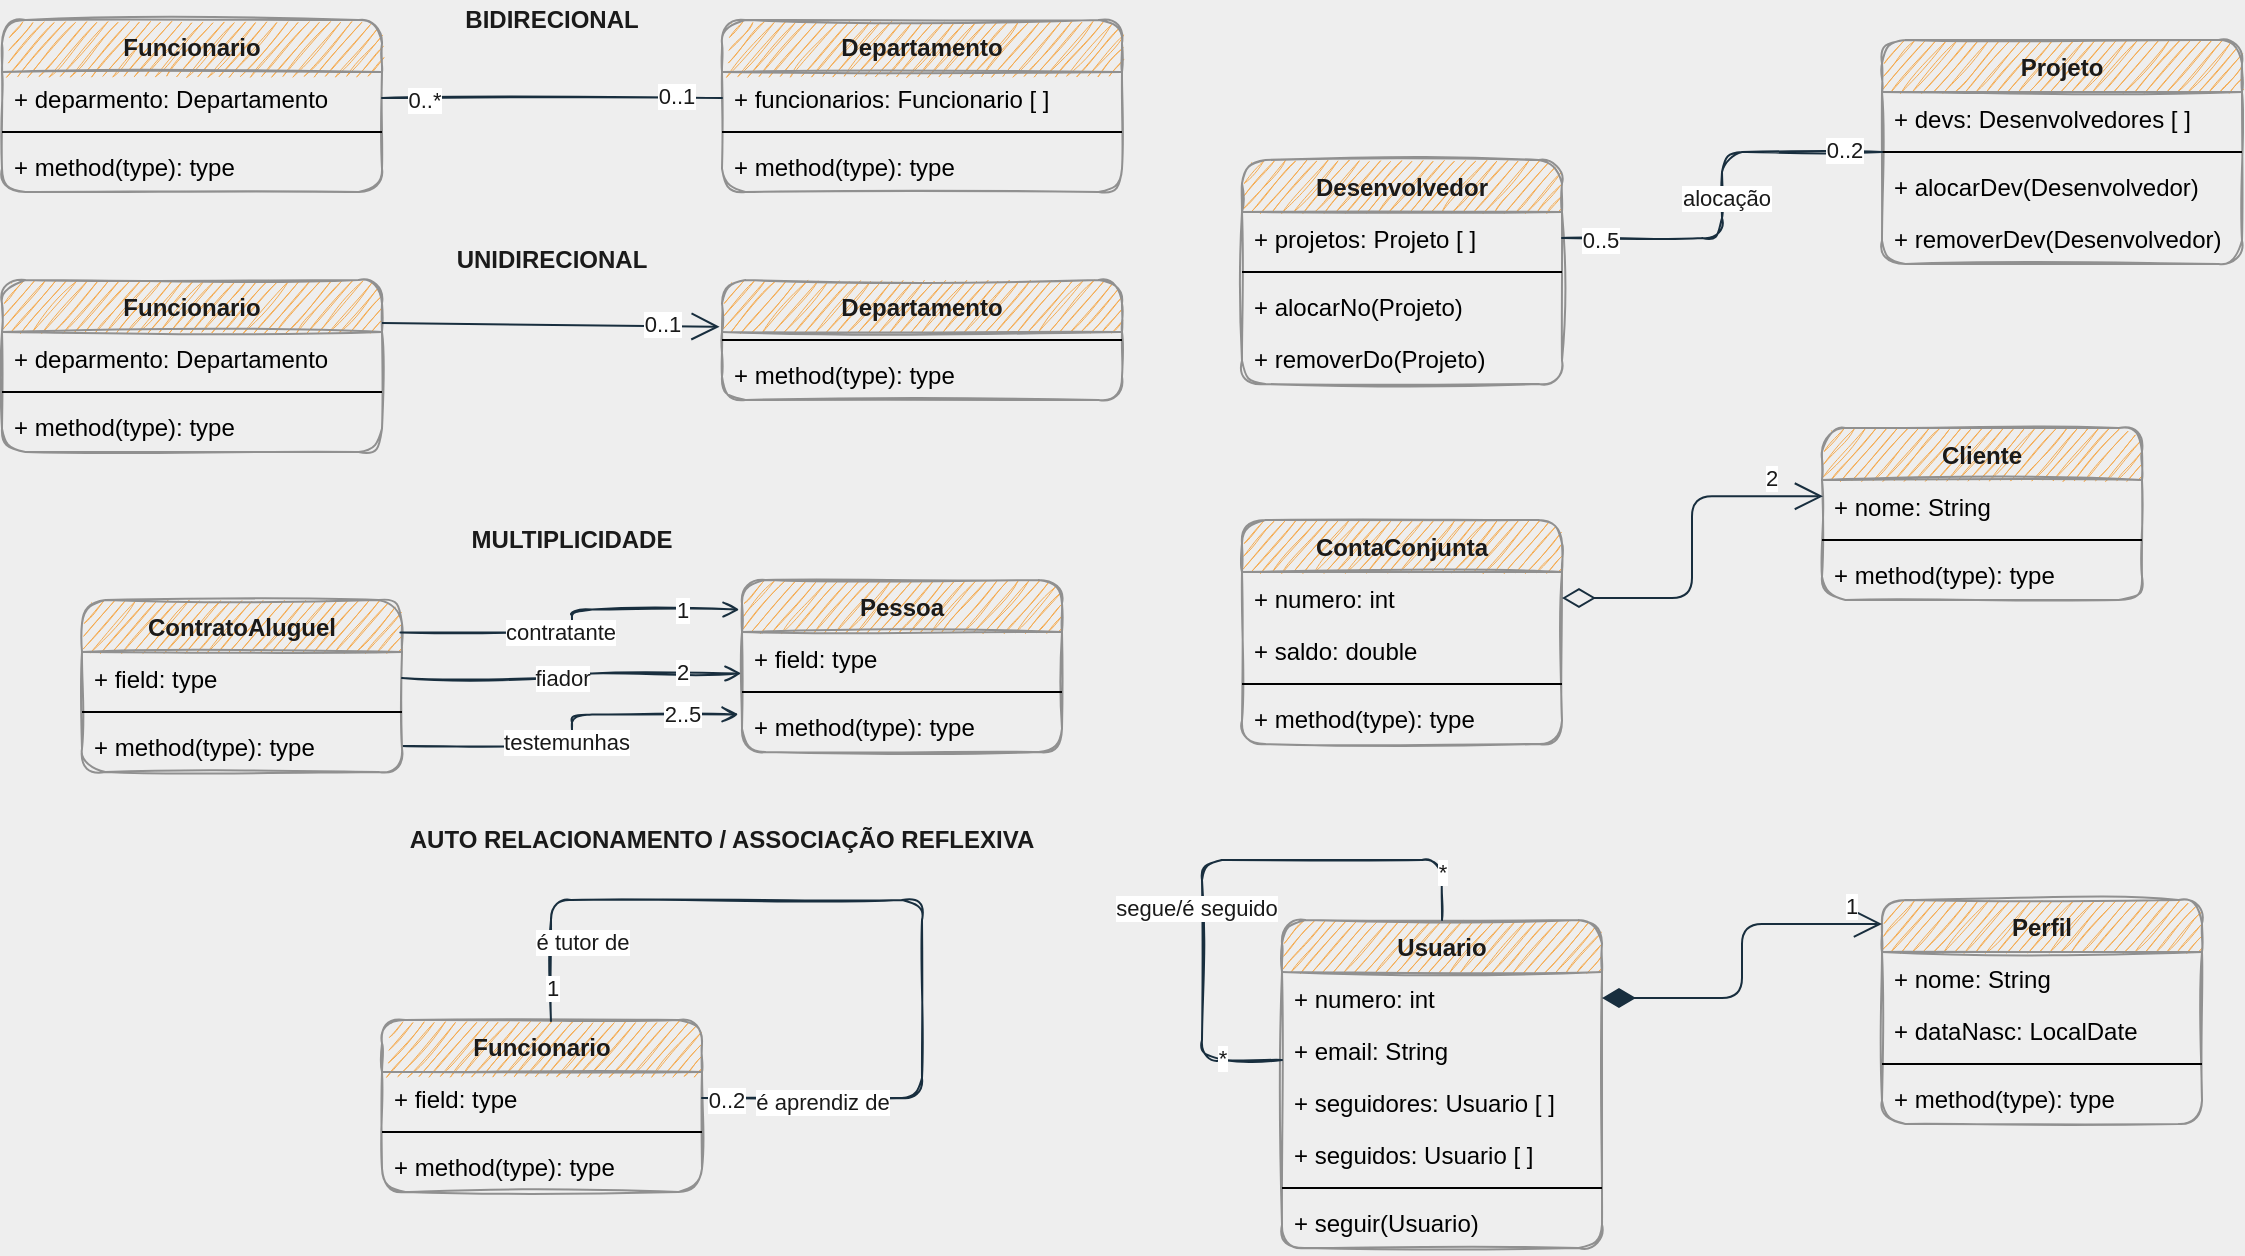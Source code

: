 <mxfile version="14.1.8" type="device"><diagram id="pAHafI9YXkkwgROdihZZ" name="diagrama"><mxGraphModel dx="791" dy="459" grid="1" gridSize="10" guides="1" tooltips="1" connect="1" arrows="1" fold="1" page="1" pageScale="1" pageWidth="1169" pageHeight="827" background="#EEEEEE" math="0" shadow="0"><root><mxCell id="0"/><mxCell id="1" parent="0"/><mxCell id="l0jwRPlSElRByN_WcdFk-5" value="Funcionario" style="swimlane;fontStyle=1;align=center;verticalAlign=top;childLayout=stackLayout;horizontal=1;startSize=26;horizontalStack=0;resizeParent=1;resizeParentMax=0;resizeLast=0;collapsible=1;marginBottom=0;rounded=1;sketch=1;strokeColor=#909090;fillColor=#F5AB50;fontColor=#1A1A1A;" vertex="1" parent="1"><mxGeometry x="10" y="20" width="190" height="86" as="geometry"/></mxCell><mxCell id="l0jwRPlSElRByN_WcdFk-6" value="+ deparmento: Departamento" style="text;strokeColor=none;fillColor=none;align=left;verticalAlign=top;spacingLeft=4;spacingRight=4;overflow=hidden;rotatable=0;points=[[0,0.5],[1,0.5]];portConstraint=eastwest;" vertex="1" parent="l0jwRPlSElRByN_WcdFk-5"><mxGeometry y="26" width="190" height="26" as="geometry"/></mxCell><mxCell id="l0jwRPlSElRByN_WcdFk-7" value="" style="line;strokeWidth=1;fillColor=none;align=left;verticalAlign=middle;spacingTop=-1;spacingLeft=3;spacingRight=3;rotatable=0;labelPosition=right;points=[];portConstraint=eastwest;" vertex="1" parent="l0jwRPlSElRByN_WcdFk-5"><mxGeometry y="52" width="190" height="8" as="geometry"/></mxCell><mxCell id="l0jwRPlSElRByN_WcdFk-8" value="+ method(type): type" style="text;strokeColor=none;fillColor=none;align=left;verticalAlign=top;spacingLeft=4;spacingRight=4;overflow=hidden;rotatable=0;points=[[0,0.5],[1,0.5]];portConstraint=eastwest;" vertex="1" parent="l0jwRPlSElRByN_WcdFk-5"><mxGeometry y="60" width="190" height="26" as="geometry"/></mxCell><mxCell id="l0jwRPlSElRByN_WcdFk-9" value="Departamento" style="swimlane;fontStyle=1;align=center;verticalAlign=top;childLayout=stackLayout;horizontal=1;startSize=26;horizontalStack=0;resizeParent=1;resizeParentMax=0;resizeLast=0;collapsible=1;marginBottom=0;rounded=1;sketch=1;strokeColor=#909090;fillColor=#F5AB50;fontColor=#1A1A1A;" vertex="1" parent="1"><mxGeometry x="370" y="20" width="200" height="86" as="geometry"/></mxCell><mxCell id="l0jwRPlSElRByN_WcdFk-10" value="+ funcionarios: Funcionario [ ]" style="text;strokeColor=none;fillColor=none;align=left;verticalAlign=top;spacingLeft=4;spacingRight=4;overflow=hidden;rotatable=0;points=[[0,0.5],[1,0.5]];portConstraint=eastwest;" vertex="1" parent="l0jwRPlSElRByN_WcdFk-9"><mxGeometry y="26" width="200" height="26" as="geometry"/></mxCell><mxCell id="l0jwRPlSElRByN_WcdFk-11" value="" style="line;strokeWidth=1;fillColor=none;align=left;verticalAlign=middle;spacingTop=-1;spacingLeft=3;spacingRight=3;rotatable=0;labelPosition=right;points=[];portConstraint=eastwest;" vertex="1" parent="l0jwRPlSElRByN_WcdFk-9"><mxGeometry y="52" width="200" height="8" as="geometry"/></mxCell><mxCell id="l0jwRPlSElRByN_WcdFk-12" value="+ method(type): type" style="text;strokeColor=none;fillColor=none;align=left;verticalAlign=top;spacingLeft=4;spacingRight=4;overflow=hidden;rotatable=0;points=[[0,0.5],[1,0.5]];portConstraint=eastwest;" vertex="1" parent="l0jwRPlSElRByN_WcdFk-9"><mxGeometry y="60" width="200" height="26" as="geometry"/></mxCell><mxCell id="l0jwRPlSElRByN_WcdFk-13" style="edgeStyle=orthogonalEdgeStyle;curved=0;rounded=1;sketch=1;orthogonalLoop=1;jettySize=auto;html=1;entryX=0;entryY=0.5;entryDx=0;entryDy=0;strokeColor=#182E3E;fontColor=#1A1A1A;endArrow=none;endFill=0;" edge="1" parent="1" source="l0jwRPlSElRByN_WcdFk-6" target="l0jwRPlSElRByN_WcdFk-10"><mxGeometry relative="1" as="geometry"/></mxCell><mxCell id="l0jwRPlSElRByN_WcdFk-14" value="0..1" style="edgeLabel;html=1;align=center;verticalAlign=middle;resizable=0;points=[];fontColor=#1A1A1A;" vertex="1" connectable="0" parent="l0jwRPlSElRByN_WcdFk-13"><mxGeometry x="0.727" y="1" relative="1" as="geometry"><mxPoint as="offset"/></mxGeometry></mxCell><mxCell id="l0jwRPlSElRByN_WcdFk-15" value="0..*" style="edgeLabel;html=1;align=center;verticalAlign=middle;resizable=0;points=[];fontColor=#1A1A1A;" vertex="1" connectable="0" parent="l0jwRPlSElRByN_WcdFk-13"><mxGeometry x="-0.897" y="-1" relative="1" as="geometry"><mxPoint x="11.43" as="offset"/></mxGeometry></mxCell><mxCell id="l0jwRPlSElRByN_WcdFk-16" value="BIDIRECIONAL" style="text;html=1;strokeColor=none;fillColor=none;align=center;verticalAlign=middle;whiteSpace=wrap;rounded=0;sketch=1;fontColor=#1A1A1A;fontStyle=1" vertex="1" parent="1"><mxGeometry x="230" y="10" width="110" height="20" as="geometry"/></mxCell><mxCell id="l0jwRPlSElRByN_WcdFk-17" value="Funcionario" style="swimlane;fontStyle=1;align=center;verticalAlign=top;childLayout=stackLayout;horizontal=1;startSize=26;horizontalStack=0;resizeParent=1;resizeParentMax=0;resizeLast=0;collapsible=1;marginBottom=0;rounded=1;sketch=1;strokeColor=#909090;fillColor=#F5AB50;fontColor=#1A1A1A;" vertex="1" parent="1"><mxGeometry x="10" y="150" width="190" height="86" as="geometry"/></mxCell><mxCell id="l0jwRPlSElRByN_WcdFk-18" value="+ deparmento: Departamento" style="text;strokeColor=none;fillColor=none;align=left;verticalAlign=top;spacingLeft=4;spacingRight=4;overflow=hidden;rotatable=0;points=[[0,0.5],[1,0.5]];portConstraint=eastwest;" vertex="1" parent="l0jwRPlSElRByN_WcdFk-17"><mxGeometry y="26" width="190" height="26" as="geometry"/></mxCell><mxCell id="l0jwRPlSElRByN_WcdFk-19" value="" style="line;strokeWidth=1;fillColor=none;align=left;verticalAlign=middle;spacingTop=-1;spacingLeft=3;spacingRight=3;rotatable=0;labelPosition=right;points=[];portConstraint=eastwest;" vertex="1" parent="l0jwRPlSElRByN_WcdFk-17"><mxGeometry y="52" width="190" height="8" as="geometry"/></mxCell><mxCell id="l0jwRPlSElRByN_WcdFk-20" value="+ method(type): type" style="text;strokeColor=none;fillColor=none;align=left;verticalAlign=top;spacingLeft=4;spacingRight=4;overflow=hidden;rotatable=0;points=[[0,0.5],[1,0.5]];portConstraint=eastwest;" vertex="1" parent="l0jwRPlSElRByN_WcdFk-17"><mxGeometry y="60" width="190" height="26" as="geometry"/></mxCell><mxCell id="l0jwRPlSElRByN_WcdFk-21" value="Departamento" style="swimlane;fontStyle=1;align=center;verticalAlign=top;childLayout=stackLayout;horizontal=1;startSize=26;horizontalStack=0;resizeParent=1;resizeParentMax=0;resizeLast=0;collapsible=1;marginBottom=0;rounded=1;sketch=1;strokeColor=#909090;fillColor=#F5AB50;fontColor=#1A1A1A;" vertex="1" parent="1"><mxGeometry x="370" y="150" width="200" height="60" as="geometry"/></mxCell><mxCell id="l0jwRPlSElRByN_WcdFk-23" value="" style="line;strokeWidth=1;fillColor=none;align=left;verticalAlign=middle;spacingTop=-1;spacingLeft=3;spacingRight=3;rotatable=0;labelPosition=right;points=[];portConstraint=eastwest;" vertex="1" parent="l0jwRPlSElRByN_WcdFk-21"><mxGeometry y="26" width="200" height="8" as="geometry"/></mxCell><mxCell id="l0jwRPlSElRByN_WcdFk-24" value="+ method(type): type" style="text;strokeColor=none;fillColor=none;align=left;verticalAlign=top;spacingLeft=4;spacingRight=4;overflow=hidden;rotatable=0;points=[[0,0.5],[1,0.5]];portConstraint=eastwest;" vertex="1" parent="l0jwRPlSElRByN_WcdFk-21"><mxGeometry y="34" width="200" height="26" as="geometry"/></mxCell><mxCell id="l0jwRPlSElRByN_WcdFk-28" value="" style="endArrow=open;endFill=1;endSize=12;html=1;strokeColor=#182E3E;fontColor=#1A1A1A;exitX=1;exitY=0.25;exitDx=0;exitDy=0;entryX=-0.006;entryY=0.39;entryDx=0;entryDy=0;entryPerimeter=0;" edge="1" parent="1" source="l0jwRPlSElRByN_WcdFk-17" target="l0jwRPlSElRByN_WcdFk-21"><mxGeometry width="160" relative="1" as="geometry"><mxPoint x="230" y="220" as="sourcePoint"/><mxPoint x="390" y="220" as="targetPoint"/></mxGeometry></mxCell><mxCell id="l0jwRPlSElRByN_WcdFk-29" value="0..1" style="edgeLabel;html=1;align=center;verticalAlign=middle;resizable=0;points=[];fontColor=#1A1A1A;" vertex="1" connectable="0" parent="l0jwRPlSElRByN_WcdFk-28"><mxGeometry x="0.66" y="1" relative="1" as="geometry"><mxPoint as="offset"/></mxGeometry></mxCell><mxCell id="l0jwRPlSElRByN_WcdFk-30" value="UNIDIRECIONAL" style="text;html=1;strokeColor=none;fillColor=none;align=center;verticalAlign=middle;whiteSpace=wrap;rounded=0;sketch=1;fontColor=#1A1A1A;fontStyle=1" vertex="1" parent="1"><mxGeometry x="230" y="130" width="110" height="20" as="geometry"/></mxCell><mxCell id="l0jwRPlSElRByN_WcdFk-51" style="edgeStyle=orthogonalEdgeStyle;curved=0;rounded=1;sketch=1;orthogonalLoop=1;jettySize=auto;html=1;exitX=1;exitY=0.5;exitDx=0;exitDy=0;entryX=-0.011;entryY=0.277;entryDx=0;entryDy=0;entryPerimeter=0;endArrow=open;endFill=0;strokeColor=#182E3E;fontColor=#1A1A1A;" edge="1" parent="1" source="l0jwRPlSElRByN_WcdFk-34" target="l0jwRPlSElRByN_WcdFk-38"><mxGeometry relative="1" as="geometry"><Array as="points"><mxPoint x="295" y="383"/><mxPoint x="295" y="367"/></Array></mxGeometry></mxCell><mxCell id="l0jwRPlSElRByN_WcdFk-52" value="testemunhas" style="edgeLabel;html=1;align=center;verticalAlign=middle;resizable=0;points=[];fontColor=#1A1A1A;" vertex="1" connectable="0" parent="l0jwRPlSElRByN_WcdFk-51"><mxGeometry x="-0.114" y="2" relative="1" as="geometry"><mxPoint as="offset"/></mxGeometry></mxCell><mxCell id="l0jwRPlSElRByN_WcdFk-53" value="2..5" style="edgeLabel;html=1;align=center;verticalAlign=middle;resizable=0;points=[];fontColor=#1A1A1A;" vertex="1" connectable="0" parent="l0jwRPlSElRByN_WcdFk-51"><mxGeometry x="0.814" relative="1" as="geometry"><mxPoint x="-11.33" as="offset"/></mxGeometry></mxCell><mxCell id="l0jwRPlSElRByN_WcdFk-31" value="ContratoAluguel" style="swimlane;fontStyle=1;align=center;verticalAlign=top;childLayout=stackLayout;horizontal=1;startSize=26;horizontalStack=0;resizeParent=1;resizeParentMax=0;resizeLast=0;collapsible=1;marginBottom=0;rounded=1;sketch=1;strokeColor=#909090;fillColor=#F5AB50;fontColor=#1A1A1A;" vertex="1" parent="1"><mxGeometry x="50" y="310" width="160" height="86" as="geometry"/></mxCell><mxCell id="l0jwRPlSElRByN_WcdFk-32" value="+ field: type" style="text;strokeColor=none;fillColor=none;align=left;verticalAlign=top;spacingLeft=4;spacingRight=4;overflow=hidden;rotatable=0;points=[[0,0.5],[1,0.5]];portConstraint=eastwest;" vertex="1" parent="l0jwRPlSElRByN_WcdFk-31"><mxGeometry y="26" width="160" height="26" as="geometry"/></mxCell><mxCell id="l0jwRPlSElRByN_WcdFk-33" value="" style="line;strokeWidth=1;fillColor=none;align=left;verticalAlign=middle;spacingTop=-1;spacingLeft=3;spacingRight=3;rotatable=0;labelPosition=right;points=[];portConstraint=eastwest;" vertex="1" parent="l0jwRPlSElRByN_WcdFk-31"><mxGeometry y="52" width="160" height="8" as="geometry"/></mxCell><mxCell id="l0jwRPlSElRByN_WcdFk-34" value="+ method(type): type" style="text;strokeColor=none;fillColor=none;align=left;verticalAlign=top;spacingLeft=4;spacingRight=4;overflow=hidden;rotatable=0;points=[[0,0.5],[1,0.5]];portConstraint=eastwest;" vertex="1" parent="l0jwRPlSElRByN_WcdFk-31"><mxGeometry y="60" width="160" height="26" as="geometry"/></mxCell><mxCell id="l0jwRPlSElRByN_WcdFk-35" value="Pessoa" style="swimlane;fontStyle=1;align=center;verticalAlign=top;childLayout=stackLayout;horizontal=1;startSize=26;horizontalStack=0;resizeParent=1;resizeParentMax=0;resizeLast=0;collapsible=1;marginBottom=0;rounded=1;sketch=1;strokeColor=#909090;fillColor=#F5AB50;fontColor=#1A1A1A;" vertex="1" parent="1"><mxGeometry x="380" y="300" width="160" height="86" as="geometry"/></mxCell><mxCell id="l0jwRPlSElRByN_WcdFk-36" value="+ field: type" style="text;strokeColor=none;fillColor=none;align=left;verticalAlign=top;spacingLeft=4;spacingRight=4;overflow=hidden;rotatable=0;points=[[0,0.5],[1,0.5]];portConstraint=eastwest;" vertex="1" parent="l0jwRPlSElRByN_WcdFk-35"><mxGeometry y="26" width="160" height="26" as="geometry"/></mxCell><mxCell id="l0jwRPlSElRByN_WcdFk-37" value="" style="line;strokeWidth=1;fillColor=none;align=left;verticalAlign=middle;spacingTop=-1;spacingLeft=3;spacingRight=3;rotatable=0;labelPosition=right;points=[];portConstraint=eastwest;" vertex="1" parent="l0jwRPlSElRByN_WcdFk-35"><mxGeometry y="52" width="160" height="8" as="geometry"/></mxCell><mxCell id="l0jwRPlSElRByN_WcdFk-38" value="+ method(type): type" style="text;strokeColor=none;fillColor=none;align=left;verticalAlign=top;spacingLeft=4;spacingRight=4;overflow=hidden;rotatable=0;points=[[0,0.5],[1,0.5]];portConstraint=eastwest;" vertex="1" parent="l0jwRPlSElRByN_WcdFk-35"><mxGeometry y="60" width="160" height="26" as="geometry"/></mxCell><mxCell id="l0jwRPlSElRByN_WcdFk-44" style="edgeStyle=orthogonalEdgeStyle;curved=0;rounded=1;sketch=1;orthogonalLoop=1;jettySize=auto;html=1;exitX=1;exitY=0.5;exitDx=0;exitDy=0;entryX=-0.002;entryY=0.797;entryDx=0;entryDy=0;entryPerimeter=0;endArrow=open;endFill=0;strokeColor=#182E3E;fontColor=#1A1A1A;" edge="1" parent="1" source="l0jwRPlSElRByN_WcdFk-32" target="l0jwRPlSElRByN_WcdFk-36"><mxGeometry relative="1" as="geometry"/></mxCell><mxCell id="l0jwRPlSElRByN_WcdFk-49" value="fiador" style="edgeLabel;html=1;align=center;verticalAlign=middle;resizable=0;points=[];fontColor=#1A1A1A;" vertex="1" connectable="0" parent="l0jwRPlSElRByN_WcdFk-44"><mxGeometry x="-0.068" relative="1" as="geometry"><mxPoint as="offset"/></mxGeometry></mxCell><mxCell id="l0jwRPlSElRByN_WcdFk-50" value="2" style="edgeLabel;html=1;align=center;verticalAlign=middle;resizable=0;points=[];fontColor=#1A1A1A;" vertex="1" connectable="0" parent="l0jwRPlSElRByN_WcdFk-44"><mxGeometry x="0.789" y="1" relative="1" as="geometry"><mxPoint x="-11.52" as="offset"/></mxGeometry></mxCell><mxCell id="l0jwRPlSElRByN_WcdFk-45" style="edgeStyle=orthogonalEdgeStyle;curved=0;rounded=1;sketch=1;orthogonalLoop=1;jettySize=auto;html=1;entryX=-0.008;entryY=0.172;entryDx=0;entryDy=0;entryPerimeter=0;endArrow=open;endFill=0;strokeColor=#182E3E;fontColor=#1A1A1A;exitX=0.995;exitY=0.189;exitDx=0;exitDy=0;exitPerimeter=0;" edge="1" parent="1" source="l0jwRPlSElRByN_WcdFk-31" target="l0jwRPlSElRByN_WcdFk-35"><mxGeometry relative="1" as="geometry"/></mxCell><mxCell id="l0jwRPlSElRByN_WcdFk-46" value="contratante" style="edgeLabel;html=1;align=center;verticalAlign=middle;resizable=0;points=[];fontColor=#1A1A1A;" vertex="1" connectable="0" parent="l0jwRPlSElRByN_WcdFk-45"><mxGeometry x="-0.116" y="1" relative="1" as="geometry"><mxPoint as="offset"/></mxGeometry></mxCell><mxCell id="l0jwRPlSElRByN_WcdFk-48" value="1" style="edgeLabel;html=1;align=center;verticalAlign=middle;resizable=0;points=[];fontColor=#1A1A1A;" vertex="1" connectable="0" parent="l0jwRPlSElRByN_WcdFk-45"><mxGeometry x="0.816" relative="1" as="geometry"><mxPoint x="-12.01" as="offset"/></mxGeometry></mxCell><mxCell id="l0jwRPlSElRByN_WcdFk-54" value="Funcionario" style="swimlane;fontStyle=1;align=center;verticalAlign=top;childLayout=stackLayout;horizontal=1;startSize=26;horizontalStack=0;resizeParent=1;resizeParentMax=0;resizeLast=0;collapsible=1;marginBottom=0;rounded=1;sketch=1;strokeColor=#909090;fillColor=#F5AB50;fontColor=#1A1A1A;" vertex="1" parent="1"><mxGeometry x="200" y="520" width="160" height="86" as="geometry"/></mxCell><mxCell id="l0jwRPlSElRByN_WcdFk-62" style="edgeStyle=orthogonalEdgeStyle;curved=0;rounded=1;sketch=1;orthogonalLoop=1;jettySize=auto;html=1;exitX=1;exitY=0.5;exitDx=0;exitDy=0;entryX=0.528;entryY=0.006;entryDx=0;entryDy=0;entryPerimeter=0;endArrow=none;endFill=0;strokeColor=#182E3E;fontColor=#1A1A1A;" edge="1" parent="l0jwRPlSElRByN_WcdFk-54" source="l0jwRPlSElRByN_WcdFk-55" target="l0jwRPlSElRByN_WcdFk-54"><mxGeometry relative="1" as="geometry"><Array as="points"><mxPoint x="270" y="39"/><mxPoint x="270" y="-60"/><mxPoint x="85" y="-60"/></Array></mxGeometry></mxCell><mxCell id="l0jwRPlSElRByN_WcdFk-63" value="é tutor de" style="edgeLabel;html=1;align=center;verticalAlign=middle;resizable=0;points=[];fontColor=#1A1A1A;" vertex="1" connectable="0" parent="l0jwRPlSElRByN_WcdFk-62"><mxGeometry x="-0.243" relative="1" as="geometry"><mxPoint x="-170" y="-16.62" as="offset"/></mxGeometry></mxCell><mxCell id="l0jwRPlSElRByN_WcdFk-64" value="é aprendiz de" style="edgeLabel;html=1;align=center;verticalAlign=middle;resizable=0;points=[];fontColor=#1A1A1A;" vertex="1" connectable="0" parent="l0jwRPlSElRByN_WcdFk-62"><mxGeometry x="-0.243" relative="1" as="geometry"><mxPoint x="-50" y="63.38" as="offset"/></mxGeometry></mxCell><mxCell id="l0jwRPlSElRByN_WcdFk-66" value="1" style="edgeLabel;html=1;align=center;verticalAlign=middle;resizable=0;points=[];fontColor=#1A1A1A;" vertex="1" connectable="0" parent="l0jwRPlSElRByN_WcdFk-62"><mxGeometry x="0.927" relative="1" as="geometry"><mxPoint as="offset"/></mxGeometry></mxCell><mxCell id="l0jwRPlSElRByN_WcdFk-67" value="0..2" style="edgeLabel;html=1;align=center;verticalAlign=middle;resizable=0;points=[];fontColor=#1A1A1A;" vertex="1" connectable="0" parent="l0jwRPlSElRByN_WcdFk-62"><mxGeometry x="-0.949" y="-1" relative="1" as="geometry"><mxPoint as="offset"/></mxGeometry></mxCell><mxCell id="l0jwRPlSElRByN_WcdFk-55" value="+ field: type" style="text;strokeColor=none;fillColor=none;align=left;verticalAlign=top;spacingLeft=4;spacingRight=4;overflow=hidden;rotatable=0;points=[[0,0.5],[1,0.5]];portConstraint=eastwest;" vertex="1" parent="l0jwRPlSElRByN_WcdFk-54"><mxGeometry y="26" width="160" height="26" as="geometry"/></mxCell><mxCell id="l0jwRPlSElRByN_WcdFk-56" value="" style="line;strokeWidth=1;fillColor=none;align=left;verticalAlign=middle;spacingTop=-1;spacingLeft=3;spacingRight=3;rotatable=0;labelPosition=right;points=[];portConstraint=eastwest;" vertex="1" parent="l0jwRPlSElRByN_WcdFk-54"><mxGeometry y="52" width="160" height="8" as="geometry"/></mxCell><mxCell id="l0jwRPlSElRByN_WcdFk-57" value="+ method(type): type" style="text;strokeColor=none;fillColor=none;align=left;verticalAlign=top;spacingLeft=4;spacingRight=4;overflow=hidden;rotatable=0;points=[[0,0.5],[1,0.5]];portConstraint=eastwest;" vertex="1" parent="l0jwRPlSElRByN_WcdFk-54"><mxGeometry y="60" width="160" height="26" as="geometry"/></mxCell><mxCell id="l0jwRPlSElRByN_WcdFk-68" value="MULTIPLICIDADE" style="text;html=1;strokeColor=none;fillColor=none;align=center;verticalAlign=middle;whiteSpace=wrap;rounded=0;sketch=1;fontColor=#1A1A1A;fontStyle=1" vertex="1" parent="1"><mxGeometry x="240" y="270" width="110" height="20" as="geometry"/></mxCell><mxCell id="l0jwRPlSElRByN_WcdFk-69" value="AUTO RELACIONAMENTO / ASSOCIAÇÃO REFLEXIVA" style="text;html=1;strokeColor=none;fillColor=none;align=center;verticalAlign=middle;whiteSpace=wrap;rounded=0;sketch=1;fontColor=#1A1A1A;fontStyle=1" vertex="1" parent="1"><mxGeometry x="180" y="420" width="380" height="20" as="geometry"/></mxCell><mxCell id="l0jwRPlSElRByN_WcdFk-84" value="Desenvolvedor" style="swimlane;fontStyle=1;align=center;verticalAlign=top;childLayout=stackLayout;horizontal=1;startSize=26;horizontalStack=0;resizeParent=1;resizeParentMax=0;resizeLast=0;collapsible=1;marginBottom=0;rounded=1;sketch=1;strokeColor=#909090;fillColor=#F5AB50;fontColor=#1A1A1A;" vertex="1" parent="1"><mxGeometry x="630" y="90" width="160" height="112" as="geometry"/></mxCell><mxCell id="l0jwRPlSElRByN_WcdFk-85" value="+ projetos: Projeto [ ]" style="text;strokeColor=none;fillColor=none;align=left;verticalAlign=top;spacingLeft=4;spacingRight=4;overflow=hidden;rotatable=0;points=[[0,0.5],[1,0.5]];portConstraint=eastwest;" vertex="1" parent="l0jwRPlSElRByN_WcdFk-84"><mxGeometry y="26" width="160" height="26" as="geometry"/></mxCell><mxCell id="l0jwRPlSElRByN_WcdFk-86" value="" style="line;strokeWidth=1;fillColor=none;align=left;verticalAlign=middle;spacingTop=-1;spacingLeft=3;spacingRight=3;rotatable=0;labelPosition=right;points=[];portConstraint=eastwest;" vertex="1" parent="l0jwRPlSElRByN_WcdFk-84"><mxGeometry y="52" width="160" height="8" as="geometry"/></mxCell><mxCell id="l0jwRPlSElRByN_WcdFk-87" value="+ alocarNo(Projeto)" style="text;strokeColor=none;fillColor=none;align=left;verticalAlign=top;spacingLeft=4;spacingRight=4;overflow=hidden;rotatable=0;points=[[0,0.5],[1,0.5]];portConstraint=eastwest;" vertex="1" parent="l0jwRPlSElRByN_WcdFk-84"><mxGeometry y="60" width="160" height="26" as="geometry"/></mxCell><mxCell id="l0jwRPlSElRByN_WcdFk-100" value="+ removerDo(Projeto)" style="text;strokeColor=none;fillColor=none;align=left;verticalAlign=top;spacingLeft=4;spacingRight=4;overflow=hidden;rotatable=0;points=[[0,0.5],[1,0.5]];portConstraint=eastwest;" vertex="1" parent="l0jwRPlSElRByN_WcdFk-84"><mxGeometry y="86" width="160" height="26" as="geometry"/></mxCell><mxCell id="l0jwRPlSElRByN_WcdFk-92" value="Projeto" style="swimlane;fontStyle=1;align=center;verticalAlign=top;childLayout=stackLayout;horizontal=1;startSize=26;horizontalStack=0;resizeParent=1;resizeParentMax=0;resizeLast=0;collapsible=1;marginBottom=0;rounded=1;sketch=1;strokeColor=#909090;fillColor=#F5AB50;fontColor=#1A1A1A;" vertex="1" parent="1"><mxGeometry x="950" y="30" width="180" height="112" as="geometry"/></mxCell><mxCell id="l0jwRPlSElRByN_WcdFk-93" value="+ devs: Desenvolvedores [ ]" style="text;strokeColor=none;fillColor=none;align=left;verticalAlign=top;spacingLeft=4;spacingRight=4;overflow=hidden;rotatable=0;points=[[0,0.5],[1,0.5]];portConstraint=eastwest;" vertex="1" parent="l0jwRPlSElRByN_WcdFk-92"><mxGeometry y="26" width="180" height="26" as="geometry"/></mxCell><mxCell id="l0jwRPlSElRByN_WcdFk-94" value="" style="line;strokeWidth=1;fillColor=none;align=left;verticalAlign=middle;spacingTop=-1;spacingLeft=3;spacingRight=3;rotatable=0;labelPosition=right;points=[];portConstraint=eastwest;" vertex="1" parent="l0jwRPlSElRByN_WcdFk-92"><mxGeometry y="52" width="180" height="8" as="geometry"/></mxCell><mxCell id="l0jwRPlSElRByN_WcdFk-95" value="+ alocarDev(Desenvolvedor)" style="text;strokeColor=none;fillColor=none;align=left;verticalAlign=top;spacingLeft=4;spacingRight=4;overflow=hidden;rotatable=0;points=[[0,0.5],[1,0.5]];portConstraint=eastwest;" vertex="1" parent="l0jwRPlSElRByN_WcdFk-92"><mxGeometry y="60" width="180" height="26" as="geometry"/></mxCell><mxCell id="l0jwRPlSElRByN_WcdFk-101" value="+ removerDev(Desenvolvedor)" style="text;strokeColor=none;fillColor=none;align=left;verticalAlign=top;spacingLeft=4;spacingRight=4;overflow=hidden;rotatable=0;points=[[0,0.5],[1,0.5]];portConstraint=eastwest;" vertex="1" parent="l0jwRPlSElRByN_WcdFk-92"><mxGeometry y="86" width="180" height="26" as="geometry"/></mxCell><mxCell id="l0jwRPlSElRByN_WcdFk-96" style="edgeStyle=orthogonalEdgeStyle;curved=0;rounded=1;sketch=1;orthogonalLoop=1;jettySize=auto;html=1;entryX=0;entryY=0.5;entryDx=0;entryDy=0;endArrow=none;endFill=0;strokeColor=#182E3E;fontColor=#1A1A1A;" edge="1" parent="1" source="l0jwRPlSElRByN_WcdFk-85" target="l0jwRPlSElRByN_WcdFk-92"><mxGeometry relative="1" as="geometry"/></mxCell><mxCell id="l0jwRPlSElRByN_WcdFk-97" value="alocação" style="edgeLabel;html=1;align=center;verticalAlign=middle;resizable=0;points=[];fontColor=#1A1A1A;" vertex="1" connectable="0" parent="l0jwRPlSElRByN_WcdFk-96"><mxGeometry x="-0.084" y="-2" relative="1" as="geometry"><mxPoint y="-6.95" as="offset"/></mxGeometry></mxCell><mxCell id="l0jwRPlSElRByN_WcdFk-98" value="0..2" style="edgeLabel;html=1;align=center;verticalAlign=middle;resizable=0;points=[];fontColor=#1A1A1A;" vertex="1" connectable="0" parent="l0jwRPlSElRByN_WcdFk-96"><mxGeometry x="0.806" y="1" relative="1" as="geometry"><mxPoint as="offset"/></mxGeometry></mxCell><mxCell id="l0jwRPlSElRByN_WcdFk-99" value="0..5" style="edgeLabel;html=1;align=center;verticalAlign=middle;resizable=0;points=[];fontColor=#1A1A1A;" vertex="1" connectable="0" parent="l0jwRPlSElRByN_WcdFk-96"><mxGeometry x="-0.886" y="-1" relative="1" as="geometry"><mxPoint x="7.62" as="offset"/></mxGeometry></mxCell><mxCell id="l0jwRPlSElRByN_WcdFk-102" value="ContaConjunta" style="swimlane;fontStyle=1;align=center;verticalAlign=top;childLayout=stackLayout;horizontal=1;startSize=26;horizontalStack=0;resizeParent=1;resizeParentMax=0;resizeLast=0;collapsible=1;marginBottom=0;rounded=1;sketch=1;strokeColor=#909090;fillColor=#F5AB50;fontColor=#1A1A1A;" vertex="1" parent="1"><mxGeometry x="630" y="270" width="160" height="112" as="geometry"/></mxCell><mxCell id="l0jwRPlSElRByN_WcdFk-103" value="+ numero: int" style="text;strokeColor=none;fillColor=none;align=left;verticalAlign=top;spacingLeft=4;spacingRight=4;overflow=hidden;rotatable=0;points=[[0,0.5],[1,0.5]];portConstraint=eastwest;" vertex="1" parent="l0jwRPlSElRByN_WcdFk-102"><mxGeometry y="26" width="160" height="26" as="geometry"/></mxCell><mxCell id="l0jwRPlSElRByN_WcdFk-106" value="+ saldo: double" style="text;strokeColor=none;fillColor=none;align=left;verticalAlign=top;spacingLeft=4;spacingRight=4;overflow=hidden;rotatable=0;points=[[0,0.5],[1,0.5]];portConstraint=eastwest;" vertex="1" parent="l0jwRPlSElRByN_WcdFk-102"><mxGeometry y="52" width="160" height="26" as="geometry"/></mxCell><mxCell id="l0jwRPlSElRByN_WcdFk-104" value="" style="line;strokeWidth=1;fillColor=none;align=left;verticalAlign=middle;spacingTop=-1;spacingLeft=3;spacingRight=3;rotatable=0;labelPosition=right;points=[];portConstraint=eastwest;" vertex="1" parent="l0jwRPlSElRByN_WcdFk-102"><mxGeometry y="78" width="160" height="8" as="geometry"/></mxCell><mxCell id="l0jwRPlSElRByN_WcdFk-105" value="+ method(type): type" style="text;strokeColor=none;fillColor=none;align=left;verticalAlign=top;spacingLeft=4;spacingRight=4;overflow=hidden;rotatable=0;points=[[0,0.5],[1,0.5]];portConstraint=eastwest;" vertex="1" parent="l0jwRPlSElRByN_WcdFk-102"><mxGeometry y="86" width="160" height="26" as="geometry"/></mxCell><mxCell id="l0jwRPlSElRByN_WcdFk-107" value="Cliente" style="swimlane;fontStyle=1;align=center;verticalAlign=top;childLayout=stackLayout;horizontal=1;startSize=26;horizontalStack=0;resizeParent=1;resizeParentMax=0;resizeLast=0;collapsible=1;marginBottom=0;rounded=1;sketch=1;strokeColor=#909090;fillColor=#F5AB50;fontColor=#1A1A1A;" vertex="1" parent="1"><mxGeometry x="920" y="224" width="160" height="86" as="geometry"/></mxCell><mxCell id="l0jwRPlSElRByN_WcdFk-108" value="+ nome: String" style="text;strokeColor=none;fillColor=none;align=left;verticalAlign=top;spacingLeft=4;spacingRight=4;overflow=hidden;rotatable=0;points=[[0,0.5],[1,0.5]];portConstraint=eastwest;" vertex="1" parent="l0jwRPlSElRByN_WcdFk-107"><mxGeometry y="26" width="160" height="26" as="geometry"/></mxCell><mxCell id="l0jwRPlSElRByN_WcdFk-109" value="" style="line;strokeWidth=1;fillColor=none;align=left;verticalAlign=middle;spacingTop=-1;spacingLeft=3;spacingRight=3;rotatable=0;labelPosition=right;points=[];portConstraint=eastwest;" vertex="1" parent="l0jwRPlSElRByN_WcdFk-107"><mxGeometry y="52" width="160" height="8" as="geometry"/></mxCell><mxCell id="l0jwRPlSElRByN_WcdFk-110" value="+ method(type): type" style="text;strokeColor=none;fillColor=none;align=left;verticalAlign=top;spacingLeft=4;spacingRight=4;overflow=hidden;rotatable=0;points=[[0,0.5],[1,0.5]];portConstraint=eastwest;" vertex="1" parent="l0jwRPlSElRByN_WcdFk-107"><mxGeometry y="60" width="160" height="26" as="geometry"/></mxCell><mxCell id="l0jwRPlSElRByN_WcdFk-112" value="2" style="endArrow=open;html=1;endSize=12;startArrow=diamondThin;startSize=14;startFill=0;edgeStyle=orthogonalEdgeStyle;align=left;verticalAlign=bottom;strokeColor=#182E3E;fontColor=#1A1A1A;exitX=1;exitY=0.5;exitDx=0;exitDy=0;entryX=0.003;entryY=0.313;entryDx=0;entryDy=0;entryPerimeter=0;" edge="1" parent="1" source="l0jwRPlSElRByN_WcdFk-103" target="l0jwRPlSElRByN_WcdFk-108"><mxGeometry x="0.664" relative="1" as="geometry"><mxPoint x="830" y="340" as="sourcePoint"/><mxPoint x="990" y="340" as="targetPoint"/><mxPoint as="offset"/></mxGeometry></mxCell><mxCell id="l0jwRPlSElRByN_WcdFk-113" value="Usuario" style="swimlane;fontStyle=1;align=center;verticalAlign=top;childLayout=stackLayout;horizontal=1;startSize=26;horizontalStack=0;resizeParent=1;resizeParentMax=0;resizeLast=0;collapsible=1;marginBottom=0;rounded=1;sketch=1;strokeColor=#909090;fillColor=#F5AB50;fontColor=#1A1A1A;" vertex="1" parent="1"><mxGeometry x="650" y="470" width="160" height="164" as="geometry"/></mxCell><mxCell id="l0jwRPlSElRByN_WcdFk-114" value="+ numero: int" style="text;strokeColor=none;fillColor=none;align=left;verticalAlign=top;spacingLeft=4;spacingRight=4;overflow=hidden;rotatable=0;points=[[0,0.5],[1,0.5]];portConstraint=eastwest;" vertex="1" parent="l0jwRPlSElRByN_WcdFk-113"><mxGeometry y="26" width="160" height="26" as="geometry"/></mxCell><mxCell id="l0jwRPlSElRByN_WcdFk-115" value="+ email: String" style="text;strokeColor=none;fillColor=none;align=left;verticalAlign=top;spacingLeft=4;spacingRight=4;overflow=hidden;rotatable=0;points=[[0,0.5],[1,0.5]];portConstraint=eastwest;" vertex="1" parent="l0jwRPlSElRByN_WcdFk-113"><mxGeometry y="52" width="160" height="26" as="geometry"/></mxCell><mxCell id="l0jwRPlSElRByN_WcdFk-126" value="+ seguidores: Usuario [ ]" style="text;strokeColor=none;fillColor=none;align=left;verticalAlign=top;spacingLeft=4;spacingRight=4;overflow=hidden;rotatable=0;points=[[0,0.5],[1,0.5]];portConstraint=eastwest;" vertex="1" parent="l0jwRPlSElRByN_WcdFk-113"><mxGeometry y="78" width="160" height="26" as="geometry"/></mxCell><mxCell id="l0jwRPlSElRByN_WcdFk-127" value="+ seguidos: Usuario [ ]" style="text;strokeColor=none;fillColor=none;align=left;verticalAlign=top;spacingLeft=4;spacingRight=4;overflow=hidden;rotatable=0;points=[[0,0.5],[1,0.5]];portConstraint=eastwest;" vertex="1" parent="l0jwRPlSElRByN_WcdFk-113"><mxGeometry y="104" width="160" height="26" as="geometry"/></mxCell><mxCell id="l0jwRPlSElRByN_WcdFk-116" value="" style="line;strokeWidth=1;fillColor=none;align=left;verticalAlign=middle;spacingTop=-1;spacingLeft=3;spacingRight=3;rotatable=0;labelPosition=right;points=[];portConstraint=eastwest;" vertex="1" parent="l0jwRPlSElRByN_WcdFk-113"><mxGeometry y="130" width="160" height="8" as="geometry"/></mxCell><mxCell id="l0jwRPlSElRByN_WcdFk-117" value="+ seguir(Usuario)" style="text;strokeColor=none;fillColor=none;align=left;verticalAlign=top;spacingLeft=4;spacingRight=4;overflow=hidden;rotatable=0;points=[[0,0.5],[1,0.5]];portConstraint=eastwest;" vertex="1" parent="l0jwRPlSElRByN_WcdFk-113"><mxGeometry y="138" width="160" height="26" as="geometry"/></mxCell><mxCell id="l0jwRPlSElRByN_WcdFk-118" value="Perfil" style="swimlane;fontStyle=1;align=center;verticalAlign=top;childLayout=stackLayout;horizontal=1;startSize=26;horizontalStack=0;resizeParent=1;resizeParentMax=0;resizeLast=0;collapsible=1;marginBottom=0;rounded=1;sketch=1;strokeColor=#909090;fillColor=#F5AB50;fontColor=#1A1A1A;" vertex="1" parent="1"><mxGeometry x="950" y="460" width="160" height="112" as="geometry"/></mxCell><mxCell id="l0jwRPlSElRByN_WcdFk-119" value="+ nome: String" style="text;strokeColor=none;fillColor=none;align=left;verticalAlign=top;spacingLeft=4;spacingRight=4;overflow=hidden;rotatable=0;points=[[0,0.5],[1,0.5]];portConstraint=eastwest;" vertex="1" parent="l0jwRPlSElRByN_WcdFk-118"><mxGeometry y="26" width="160" height="26" as="geometry"/></mxCell><mxCell id="l0jwRPlSElRByN_WcdFk-120" value="+ dataNasc: LocalDate" style="text;strokeColor=none;fillColor=none;align=left;verticalAlign=top;spacingLeft=4;spacingRight=4;overflow=hidden;rotatable=0;points=[[0,0.5],[1,0.5]];portConstraint=eastwest;" vertex="1" parent="l0jwRPlSElRByN_WcdFk-118"><mxGeometry y="52" width="160" height="26" as="geometry"/></mxCell><mxCell id="l0jwRPlSElRByN_WcdFk-121" value="" style="line;strokeWidth=1;fillColor=none;align=left;verticalAlign=middle;spacingTop=-1;spacingLeft=3;spacingRight=3;rotatable=0;labelPosition=right;points=[];portConstraint=eastwest;" vertex="1" parent="l0jwRPlSElRByN_WcdFk-118"><mxGeometry y="78" width="160" height="8" as="geometry"/></mxCell><mxCell id="l0jwRPlSElRByN_WcdFk-122" value="+ method(type): type" style="text;strokeColor=none;fillColor=none;align=left;verticalAlign=top;spacingLeft=4;spacingRight=4;overflow=hidden;rotatable=0;points=[[0,0.5],[1,0.5]];portConstraint=eastwest;" vertex="1" parent="l0jwRPlSElRByN_WcdFk-118"><mxGeometry y="86" width="160" height="26" as="geometry"/></mxCell><mxCell id="l0jwRPlSElRByN_WcdFk-123" value="1" style="endArrow=open;html=1;endSize=12;startArrow=diamondThin;startSize=14;startFill=1;edgeStyle=orthogonalEdgeStyle;align=left;verticalAlign=bottom;strokeColor=#182E3E;fontColor=#1A1A1A;exitX=1;exitY=0.5;exitDx=0;exitDy=0;entryX=0;entryY=0.107;entryDx=0;entryDy=0;entryPerimeter=0;" edge="1" parent="1" source="l0jwRPlSElRByN_WcdFk-114" target="l0jwRPlSElRByN_WcdFk-118"><mxGeometry x="0.774" relative="1" as="geometry"><mxPoint x="850" y="600" as="sourcePoint"/><mxPoint x="1010" y="600" as="targetPoint"/><mxPoint as="offset"/></mxGeometry></mxCell><mxCell id="l0jwRPlSElRByN_WcdFk-124" style="edgeStyle=orthogonalEdgeStyle;curved=0;rounded=1;sketch=1;orthogonalLoop=1;jettySize=auto;html=1;endArrow=none;endFill=0;strokeColor=#182E3E;fontColor=#1A1A1A;entryX=0.5;entryY=0;entryDx=0;entryDy=0;" edge="1" parent="1" target="l0jwRPlSElRByN_WcdFk-113"><mxGeometry relative="1" as="geometry"><mxPoint x="650" y="540" as="sourcePoint"/><mxPoint x="610" y="520" as="targetPoint"/><Array as="points"><mxPoint x="610" y="540"/><mxPoint x="610" y="440"/><mxPoint x="730" y="440"/></Array></mxGeometry></mxCell><mxCell id="l0jwRPlSElRByN_WcdFk-125" value="segue/é seguido" style="edgeLabel;html=1;align=center;verticalAlign=middle;resizable=0;points=[];fontColor=#1A1A1A;" vertex="1" connectable="0" parent="l0jwRPlSElRByN_WcdFk-124"><mxGeometry x="-0.196" y="3" relative="1" as="geometry"><mxPoint as="offset"/></mxGeometry></mxCell><mxCell id="l0jwRPlSElRByN_WcdFk-128" value="*" style="edgeLabel;html=1;align=center;verticalAlign=middle;resizable=0;points=[];fontColor=#1A1A1A;" vertex="1" connectable="0" parent="l0jwRPlSElRByN_WcdFk-124"><mxGeometry x="-0.793" y="-1" relative="1" as="geometry"><mxPoint as="offset"/></mxGeometry></mxCell><mxCell id="l0jwRPlSElRByN_WcdFk-129" value="*" style="edgeLabel;html=1;align=center;verticalAlign=middle;resizable=0;points=[];fontColor=#1A1A1A;" vertex="1" connectable="0" parent="l0jwRPlSElRByN_WcdFk-124"><mxGeometry x="0.83" relative="1" as="geometry"><mxPoint as="offset"/></mxGeometry></mxCell></root></mxGraphModel></diagram></mxfile>